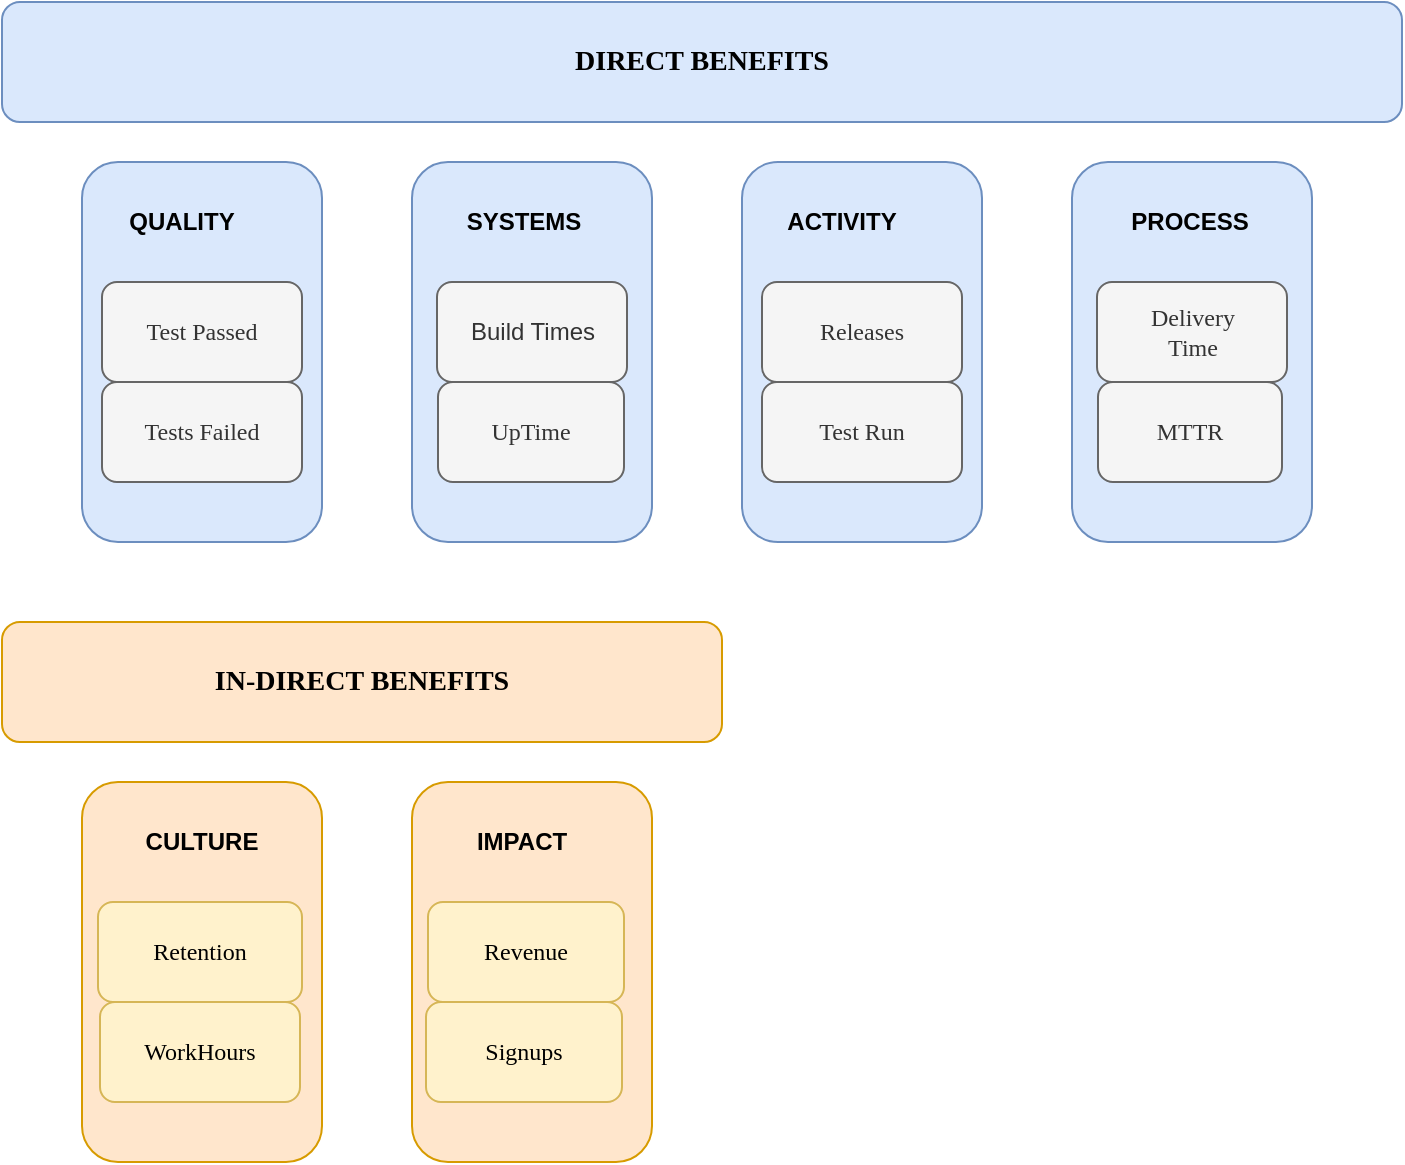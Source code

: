 <mxfile version="12.1.3" type="github" pages="1"><diagram id="RLIHDc8klulE9GRkDiVf" name="Page-1"><mxGraphModel dx="1088" dy="551" grid="1" gridSize="10" guides="1" tooltips="1" connect="1" arrows="1" fold="1" page="1" pageScale="1" pageWidth="850" pageHeight="1100" math="0" shadow="0"><root><mxCell id="0"/><mxCell id="1" parent="0"/><mxCell id="lag-bJ-1rqKIu4VfATl8-1" value="&lt;b&gt;&lt;font face=&quot;Verdana&quot; style=&quot;font-size: 14px&quot;&gt;DIRECT BENEFITS&lt;/font&gt;&lt;/b&gt;" style="rounded=1;whiteSpace=wrap;html=1;fillColor=#dae8fc;strokeColor=#6c8ebf;" vertex="1" parent="1"><mxGeometry x="50" y="80" width="700" height="60" as="geometry"/></mxCell><mxCell id="lag-bJ-1rqKIu4VfATl8-2" value="" style="rounded=1;whiteSpace=wrap;html=1;fillColor=#dae8fc;strokeColor=#6c8ebf;align=center;" vertex="1" parent="1"><mxGeometry x="90" y="160" width="120" height="190" as="geometry"/></mxCell><mxCell id="lag-bJ-1rqKIu4VfATl8-3" value="" style="rounded=1;whiteSpace=wrap;html=1;fillColor=#dae8fc;strokeColor=#6c8ebf;" vertex="1" parent="1"><mxGeometry x="255" y="160" width="120" height="190" as="geometry"/></mxCell><mxCell id="lag-bJ-1rqKIu4VfATl8-4" value="" style="rounded=1;whiteSpace=wrap;html=1;fillColor=#dae8fc;strokeColor=#6c8ebf;" vertex="1" parent="1"><mxGeometry x="420" y="160" width="120" height="190" as="geometry"/></mxCell><mxCell id="lag-bJ-1rqKIu4VfATl8-5" value="" style="rounded=1;whiteSpace=wrap;html=1;fillColor=#dae8fc;strokeColor=#6c8ebf;" vertex="1" parent="1"><mxGeometry x="585" y="160" width="120" height="190" as="geometry"/></mxCell><mxCell id="lag-bJ-1rqKIu4VfATl8-6" value="&lt;font face=&quot;Verdana&quot;&gt;Test Passed&lt;/font&gt;" style="rounded=1;whiteSpace=wrap;html=1;fillColor=#f5f5f5;strokeColor=#666666;fontColor=#333333;" vertex="1" parent="1"><mxGeometry x="100" y="220" width="100" height="50" as="geometry"/></mxCell><mxCell id="lag-bJ-1rqKIu4VfATl8-7" value="&lt;font face=&quot;Verdana&quot;&gt;Tests Failed&lt;/font&gt;" style="rounded=1;whiteSpace=wrap;html=1;fillColor=#f5f5f5;strokeColor=#666666;fontColor=#333333;" vertex="1" parent="1"><mxGeometry x="100" y="270" width="100" height="50" as="geometry"/></mxCell><mxCell id="lag-bJ-1rqKIu4VfATl8-8" value="Build Times" style="rounded=1;whiteSpace=wrap;html=1;fillColor=#f5f5f5;strokeColor=#666666;fontColor=#333333;" vertex="1" parent="1"><mxGeometry x="267.5" y="220" width="95" height="50" as="geometry"/></mxCell><mxCell id="lag-bJ-1rqKIu4VfATl8-9" value="&lt;font face=&quot;Verdana&quot;&gt;UpTime&lt;/font&gt;" style="rounded=1;whiteSpace=wrap;html=1;fillColor=#f5f5f5;strokeColor=#666666;fontColor=#333333;" vertex="1" parent="1"><mxGeometry x="268" y="270" width="93" height="50" as="geometry"/></mxCell><mxCell id="lag-bJ-1rqKIu4VfATl8-10" value="&lt;font face=&quot;Verdana&quot;&gt;Releases&lt;/font&gt;" style="rounded=1;whiteSpace=wrap;html=1;fillColor=#f5f5f5;strokeColor=#666666;fontColor=#333333;" vertex="1" parent="1"><mxGeometry x="430" y="220" width="100" height="50" as="geometry"/></mxCell><mxCell id="lag-bJ-1rqKIu4VfATl8-11" value="&lt;span style=&quot;font-size: 9pt ; line-height: 107%&quot;&gt;&lt;font face=&quot;Verdana&quot;&gt;Delivery&lt;br&gt;Time&lt;/font&gt;&lt;/span&gt;" style="rounded=1;whiteSpace=wrap;html=1;fillColor=#f5f5f5;strokeColor=#666666;fontColor=#333333;" vertex="1" parent="1"><mxGeometry x="597.5" y="220" width="95" height="50" as="geometry"/></mxCell><mxCell id="lag-bJ-1rqKIu4VfATl8-12" value="&lt;font face=&quot;Verdana&quot;&gt;Test Run&lt;/font&gt;" style="rounded=1;whiteSpace=wrap;html=1;fillColor=#f5f5f5;strokeColor=#666666;fontColor=#333333;" vertex="1" parent="1"><mxGeometry x="430" y="270" width="100" height="50" as="geometry"/></mxCell><mxCell id="lag-bJ-1rqKIu4VfATl8-13" value="&lt;span style=&quot;font-size: 9pt ; line-height: 107%&quot;&gt;&lt;font face=&quot;Verdana&quot;&gt;MTTR&lt;/font&gt;&lt;/span&gt;" style="rounded=1;whiteSpace=wrap;html=1;fillColor=#f5f5f5;strokeColor=#666666;fontColor=#333333;" vertex="1" parent="1"><mxGeometry x="598" y="270" width="92" height="50" as="geometry"/></mxCell><mxCell id="lag-bJ-1rqKIu4VfATl8-14" value="&lt;b&gt;&lt;font face=&quot;Verdana&quot; style=&quot;font-size: 14px&quot;&gt;IN-DIRECT BENEFITS&lt;/font&gt;&lt;/b&gt;" style="rounded=1;whiteSpace=wrap;html=1;fillColor=#ffe6cc;strokeColor=#d79b00;" vertex="1" parent="1"><mxGeometry x="50" y="390" width="360" height="60" as="geometry"/></mxCell><mxCell id="lag-bJ-1rqKIu4VfATl8-15" value="" style="rounded=1;whiteSpace=wrap;html=1;fillColor=#ffe6cc;strokeColor=#d79b00;" vertex="1" parent="1"><mxGeometry x="90" y="470" width="120" height="190" as="geometry"/></mxCell><mxCell id="lag-bJ-1rqKIu4VfATl8-16" value="" style="rounded=1;whiteSpace=wrap;html=1;fillColor=#ffe6cc;strokeColor=#d79b00;" vertex="1" parent="1"><mxGeometry x="255" y="470" width="120" height="190" as="geometry"/></mxCell><mxCell id="lag-bJ-1rqKIu4VfATl8-17" value="&lt;span style=&quot;font-size: 9pt ; line-height: 107%&quot;&gt;&lt;font face=&quot;Verdana&quot;&gt;Retention&lt;/font&gt;&lt;/span&gt;" style="rounded=1;whiteSpace=wrap;html=1;fillColor=#fff2cc;strokeColor=#d6b656;" vertex="1" parent="1"><mxGeometry x="98" y="530" width="102" height="50" as="geometry"/></mxCell><mxCell id="lag-bJ-1rqKIu4VfATl8-18" value="&lt;span style=&quot;font-size: 9pt ; line-height: 107%&quot;&gt;&lt;font face=&quot;Verdana&quot;&gt;WorkHours&lt;/font&gt;&lt;/span&gt;" style="rounded=1;whiteSpace=wrap;html=1;fillColor=#fff2cc;strokeColor=#d6b656;" vertex="1" parent="1"><mxGeometry x="99" y="580" width="100" height="50" as="geometry"/></mxCell><mxCell id="lag-bJ-1rqKIu4VfATl8-19" value="&lt;span style=&quot;font-size: 9pt ; line-height: 107%&quot;&gt;&lt;font face=&quot;Verdana&quot;&gt;Signups&lt;/font&gt;&lt;/span&gt;" style="rounded=1;whiteSpace=wrap;html=1;fillColor=#fff2cc;strokeColor=#d6b656;" vertex="1" parent="1"><mxGeometry x="262" y="580" width="98" height="50" as="geometry"/></mxCell><mxCell id="lag-bJ-1rqKIu4VfATl8-22" value="&lt;span style=&quot;font-size: 9pt ; line-height: 107%&quot;&gt;&lt;font face=&quot;Verdana&quot;&gt;Revenue&lt;/font&gt;&lt;/span&gt;" style="rounded=1;whiteSpace=wrap;html=1;fillColor=#fff2cc;strokeColor=#d6b656;" vertex="1" parent="1"><mxGeometry x="263" y="530" width="98" height="50" as="geometry"/></mxCell><mxCell id="lag-bJ-1rqKIu4VfATl8-27" value="&lt;b&gt;QUALITY&lt;/b&gt;" style="text;html=1;strokeColor=none;fillColor=none;align=center;verticalAlign=middle;whiteSpace=wrap;rounded=0;" vertex="1" parent="1"><mxGeometry x="120" y="180" width="40" height="20" as="geometry"/></mxCell><mxCell id="lag-bJ-1rqKIu4VfATl8-28" value="&lt;b&gt;SYSTEMS&lt;/b&gt;" style="text;html=1;strokeColor=none;fillColor=none;align=center;verticalAlign=middle;whiteSpace=wrap;rounded=0;" vertex="1" parent="1"><mxGeometry x="291" y="180" width="40" height="20" as="geometry"/></mxCell><mxCell id="lag-bJ-1rqKIu4VfATl8-29" value="&lt;b&gt;ACTIVITY&lt;/b&gt;" style="text;html=1;strokeColor=none;fillColor=none;align=center;verticalAlign=middle;whiteSpace=wrap;rounded=0;" vertex="1" parent="1"><mxGeometry x="450" y="180" width="40" height="20" as="geometry"/></mxCell><mxCell id="lag-bJ-1rqKIu4VfATl8-30" value="&lt;b&gt;PROCESS&lt;/b&gt;" style="text;html=1;strokeColor=none;fillColor=none;align=center;verticalAlign=middle;whiteSpace=wrap;rounded=0;" vertex="1" parent="1"><mxGeometry x="624" y="180" width="40" height="20" as="geometry"/></mxCell><mxCell id="lag-bJ-1rqKIu4VfATl8-31" value="&lt;b&gt;CULTURE&lt;/b&gt;" style="text;html=1;strokeColor=none;fillColor=none;align=center;verticalAlign=middle;whiteSpace=wrap;rounded=0;" vertex="1" parent="1"><mxGeometry x="130" y="490" width="40" height="20" as="geometry"/></mxCell><mxCell id="lag-bJ-1rqKIu4VfATl8-32" value="&lt;b&gt;IMPACT&lt;/b&gt;" style="text;html=1;strokeColor=none;fillColor=none;align=center;verticalAlign=middle;whiteSpace=wrap;rounded=0;" vertex="1" parent="1"><mxGeometry x="290" y="490" width="40" height="20" as="geometry"/></mxCell></root></mxGraphModel></diagram></mxfile>